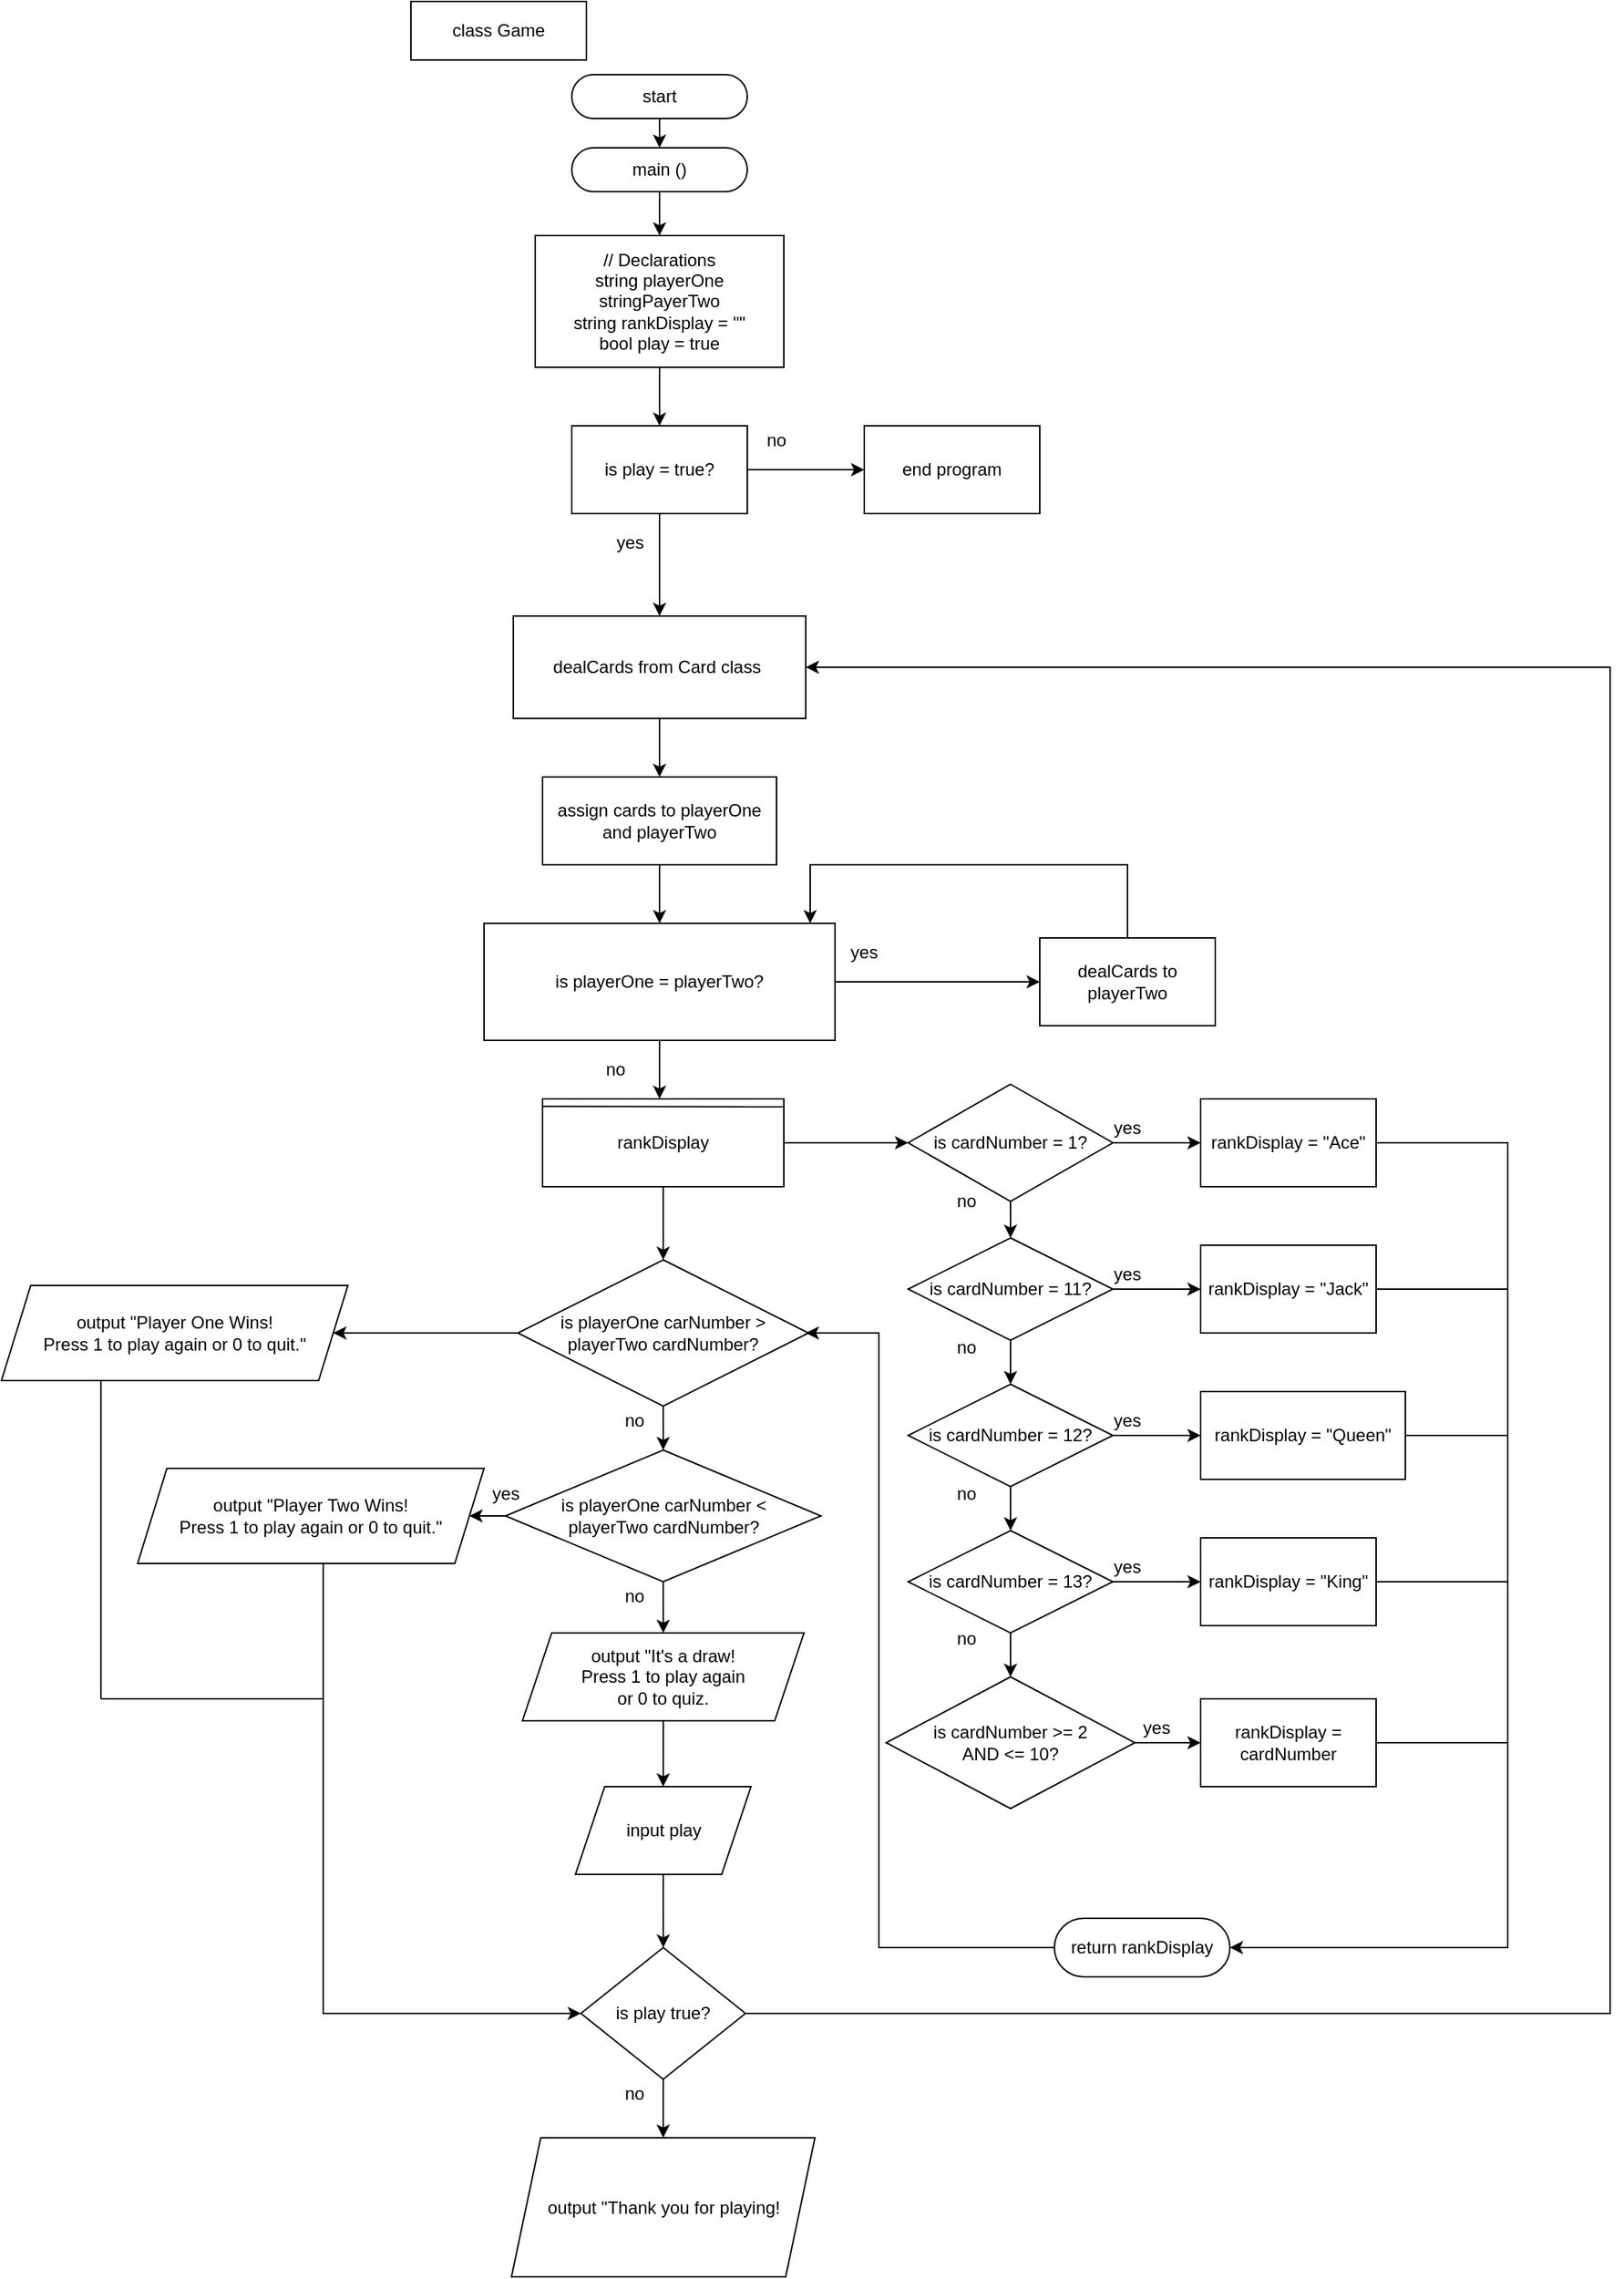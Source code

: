 <mxfile version="13.10.4" type="github">
  <diagram id="C5RBs43oDa-KdzZeNtuy" name="Page-1">
    <mxGraphModel dx="2381" dy="1076" grid="1" gridSize="10" guides="1" tooltips="1" connect="1" arrows="1" fold="1" page="1" pageScale="1" pageWidth="827" pageHeight="1169" math="0" shadow="0">
      <root>
        <mxCell id="WIyWlLk6GJQsqaUBKTNV-0" />
        <mxCell id="WIyWlLk6GJQsqaUBKTNV-1" parent="WIyWlLk6GJQsqaUBKTNV-0" />
        <mxCell id="ioobSqvoQFyh90W7_Rea-0" value="class Game" style="rounded=0;whiteSpace=wrap;html=1;" parent="WIyWlLk6GJQsqaUBKTNV-1" vertex="1">
          <mxGeometry x="50" y="40" width="120" height="40" as="geometry" />
        </mxCell>
        <mxCell id="ioobSqvoQFyh90W7_Rea-4" value="" style="edgeStyle=orthogonalEdgeStyle;rounded=0;orthogonalLoop=1;jettySize=auto;html=1;" parent="WIyWlLk6GJQsqaUBKTNV-1" source="ioobSqvoQFyh90W7_Rea-1" target="ioobSqvoQFyh90W7_Rea-2" edge="1">
          <mxGeometry relative="1" as="geometry" />
        </mxCell>
        <mxCell id="ioobSqvoQFyh90W7_Rea-1" value="main ()" style="rounded=1;whiteSpace=wrap;html=1;arcSize=50;" parent="WIyWlLk6GJQsqaUBKTNV-1" vertex="1">
          <mxGeometry x="160" y="140" width="120" height="30" as="geometry" />
        </mxCell>
        <mxCell id="0O3uf4wftiaskGtzbC3r-9" value="" style="edgeStyle=orthogonalEdgeStyle;rounded=0;orthogonalLoop=1;jettySize=auto;html=1;" edge="1" parent="WIyWlLk6GJQsqaUBKTNV-1" source="ioobSqvoQFyh90W7_Rea-2" target="0O3uf4wftiaskGtzbC3r-8">
          <mxGeometry relative="1" as="geometry" />
        </mxCell>
        <mxCell id="ioobSqvoQFyh90W7_Rea-2" value="// Declarations&lt;br&gt;string playerOne&lt;br&gt;stringPayerTwo&lt;br&gt;string rankDisplay = &quot;&quot;&lt;br&gt;bool play = true&lt;br&gt;" style="rounded=0;whiteSpace=wrap;html=1;" parent="WIyWlLk6GJQsqaUBKTNV-1" vertex="1">
          <mxGeometry x="135" y="200" width="170" height="90" as="geometry" />
        </mxCell>
        <mxCell id="0O3uf4wftiaskGtzbC3r-59" value="" style="edgeStyle=orthogonalEdgeStyle;rounded=0;orthogonalLoop=1;jettySize=auto;html=1;entryX=0;entryY=0.5;entryDx=0;entryDy=0;exitX=1;exitY=0.5;exitDx=0;exitDy=0;" edge="1" parent="WIyWlLk6GJQsqaUBKTNV-1" source="ioobSqvoQFyh90W7_Rea-15" target="0O3uf4wftiaskGtzbC3r-25">
          <mxGeometry relative="1" as="geometry">
            <mxPoint x="345" y="820" as="sourcePoint" />
          </mxGeometry>
        </mxCell>
        <mxCell id="0O3uf4wftiaskGtzbC3r-61" value="" style="edgeStyle=orthogonalEdgeStyle;rounded=0;orthogonalLoop=1;jettySize=auto;html=1;" edge="1" parent="WIyWlLk6GJQsqaUBKTNV-1" source="ioobSqvoQFyh90W7_Rea-15" target="0O3uf4wftiaskGtzbC3r-60">
          <mxGeometry relative="1" as="geometry" />
        </mxCell>
        <mxCell id="ioobSqvoQFyh90W7_Rea-15" value="rankDisplay" style="whiteSpace=wrap;html=1;rounded=0;" parent="WIyWlLk6GJQsqaUBKTNV-1" vertex="1">
          <mxGeometry x="140" y="790" width="165" height="60" as="geometry" />
        </mxCell>
        <mxCell id="ioobSqvoQFyh90W7_Rea-17" value="" style="endArrow=none;html=1;entryX=0.996;entryY=0.09;entryDx=0;entryDy=0;entryPerimeter=0;exitX=0;exitY=0.085;exitDx=0;exitDy=0;exitPerimeter=0;" parent="WIyWlLk6GJQsqaUBKTNV-1" source="ioobSqvoQFyh90W7_Rea-15" target="ioobSqvoQFyh90W7_Rea-15" edge="1">
          <mxGeometry width="50" height="50" relative="1" as="geometry">
            <mxPoint x="140" y="329" as="sourcePoint" />
            <mxPoint x="440" y="290" as="targetPoint" />
            <Array as="points" />
          </mxGeometry>
        </mxCell>
        <mxCell id="VpoSWJ3LKGBdVLAW8ZYA-3" value="" style="edgeStyle=orthogonalEdgeStyle;rounded=0;orthogonalLoop=1;jettySize=auto;html=1;" parent="WIyWlLk6GJQsqaUBKTNV-1" source="VpoSWJ3LKGBdVLAW8ZYA-0" edge="1">
          <mxGeometry relative="1" as="geometry">
            <mxPoint x="220" y="140" as="targetPoint" />
          </mxGeometry>
        </mxCell>
        <mxCell id="VpoSWJ3LKGBdVLAW8ZYA-0" value="start" style="rounded=1;whiteSpace=wrap;html=1;arcSize=50;" parent="WIyWlLk6GJQsqaUBKTNV-1" vertex="1">
          <mxGeometry x="160" y="90" width="120" height="30" as="geometry" />
        </mxCell>
        <mxCell id="0O3uf4wftiaskGtzbC3r-3" value="" style="edgeStyle=orthogonalEdgeStyle;rounded=0;orthogonalLoop=1;jettySize=auto;html=1;" edge="1" parent="WIyWlLk6GJQsqaUBKTNV-1" source="0O3uf4wftiaskGtzbC3r-0" target="0O3uf4wftiaskGtzbC3r-2">
          <mxGeometry relative="1" as="geometry" />
        </mxCell>
        <mxCell id="0O3uf4wftiaskGtzbC3r-0" value="dealCards from Card class&amp;nbsp;" style="whiteSpace=wrap;html=1;rounded=0;" vertex="1" parent="WIyWlLk6GJQsqaUBKTNV-1">
          <mxGeometry x="120" y="460" width="200" height="70" as="geometry" />
        </mxCell>
        <mxCell id="0O3uf4wftiaskGtzbC3r-5" value="" style="edgeStyle=orthogonalEdgeStyle;rounded=0;orthogonalLoop=1;jettySize=auto;html=1;" edge="1" parent="WIyWlLk6GJQsqaUBKTNV-1" source="0O3uf4wftiaskGtzbC3r-2" target="0O3uf4wftiaskGtzbC3r-4">
          <mxGeometry relative="1" as="geometry" />
        </mxCell>
        <mxCell id="0O3uf4wftiaskGtzbC3r-2" value="assign cards to playerOne and playerTwo" style="whiteSpace=wrap;html=1;rounded=0;" vertex="1" parent="WIyWlLk6GJQsqaUBKTNV-1">
          <mxGeometry x="140" y="570" width="160" height="60" as="geometry" />
        </mxCell>
        <mxCell id="0O3uf4wftiaskGtzbC3r-17" value="" style="edgeStyle=orthogonalEdgeStyle;rounded=0;orthogonalLoop=1;jettySize=auto;html=1;" edge="1" parent="WIyWlLk6GJQsqaUBKTNV-1" source="0O3uf4wftiaskGtzbC3r-4" target="0O3uf4wftiaskGtzbC3r-16">
          <mxGeometry relative="1" as="geometry" />
        </mxCell>
        <mxCell id="0O3uf4wftiaskGtzbC3r-22" value="" style="edgeStyle=orthogonalEdgeStyle;rounded=0;orthogonalLoop=1;jettySize=auto;html=1;" edge="1" parent="WIyWlLk6GJQsqaUBKTNV-1" source="0O3uf4wftiaskGtzbC3r-4">
          <mxGeometry relative="1" as="geometry">
            <mxPoint x="220" y="790" as="targetPoint" />
          </mxGeometry>
        </mxCell>
        <mxCell id="0O3uf4wftiaskGtzbC3r-4" value="is playerOne = playerTwo?" style="whiteSpace=wrap;html=1;rounded=0;" vertex="1" parent="WIyWlLk6GJQsqaUBKTNV-1">
          <mxGeometry x="100" y="670" width="240" height="80" as="geometry" />
        </mxCell>
        <mxCell id="0O3uf4wftiaskGtzbC3r-11" value="" style="edgeStyle=orthogonalEdgeStyle;rounded=0;orthogonalLoop=1;jettySize=auto;html=1;" edge="1" parent="WIyWlLk6GJQsqaUBKTNV-1" source="0O3uf4wftiaskGtzbC3r-8" target="0O3uf4wftiaskGtzbC3r-10">
          <mxGeometry relative="1" as="geometry" />
        </mxCell>
        <mxCell id="0O3uf4wftiaskGtzbC3r-12" value="" style="edgeStyle=orthogonalEdgeStyle;rounded=0;orthogonalLoop=1;jettySize=auto;html=1;" edge="1" parent="WIyWlLk6GJQsqaUBKTNV-1" source="0O3uf4wftiaskGtzbC3r-8" target="0O3uf4wftiaskGtzbC3r-0">
          <mxGeometry relative="1" as="geometry" />
        </mxCell>
        <mxCell id="0O3uf4wftiaskGtzbC3r-8" value="is play = true?" style="whiteSpace=wrap;html=1;rounded=0;" vertex="1" parent="WIyWlLk6GJQsqaUBKTNV-1">
          <mxGeometry x="160" y="330" width="120" height="60" as="geometry" />
        </mxCell>
        <mxCell id="0O3uf4wftiaskGtzbC3r-10" value="end program" style="whiteSpace=wrap;html=1;rounded=0;" vertex="1" parent="WIyWlLk6GJQsqaUBKTNV-1">
          <mxGeometry x="360" y="330" width="120" height="60" as="geometry" />
        </mxCell>
        <mxCell id="0O3uf4wftiaskGtzbC3r-13" value="no" style="text;html=1;strokeColor=none;fillColor=none;align=center;verticalAlign=middle;whiteSpace=wrap;rounded=0;" vertex="1" parent="WIyWlLk6GJQsqaUBKTNV-1">
          <mxGeometry x="280" y="330" width="40" height="20" as="geometry" />
        </mxCell>
        <mxCell id="0O3uf4wftiaskGtzbC3r-14" value="yes" style="text;html=1;strokeColor=none;fillColor=none;align=center;verticalAlign=middle;whiteSpace=wrap;rounded=0;" vertex="1" parent="WIyWlLk6GJQsqaUBKTNV-1">
          <mxGeometry x="180" y="400" width="40" height="20" as="geometry" />
        </mxCell>
        <mxCell id="0O3uf4wftiaskGtzbC3r-20" value="" style="edgeStyle=orthogonalEdgeStyle;rounded=0;orthogonalLoop=1;jettySize=auto;html=1;" edge="1" parent="WIyWlLk6GJQsqaUBKTNV-1" source="0O3uf4wftiaskGtzbC3r-16">
          <mxGeometry relative="1" as="geometry">
            <mxPoint x="323" y="670" as="targetPoint" />
            <Array as="points">
              <mxPoint x="540" y="630" />
              <mxPoint x="323" y="630" />
              <mxPoint x="323" y="665" />
              <mxPoint x="323" y="665" />
            </Array>
          </mxGeometry>
        </mxCell>
        <mxCell id="0O3uf4wftiaskGtzbC3r-16" value="dealCards to playerTwo&lt;span style=&quot;color: rgba(0 , 0 , 0 , 0) ; font-family: monospace ; font-size: 0px&quot;&gt;%3CmxGraphModel%3E%3Croot%3E%3CmxCell%20id%3D%220%22%2F%3E%3CmxCell%20id%3D%221%22%20parent%3D%220%22%2F%3E%3CmxCell%20id%3D%222%22%20value%3D%22No%22%20style%3D%22text%3Bhtml%3D1%3BstrokeColor%3Dnone%3BfillColor%3Dnone%3Balign%3Dcenter%3BverticalAlign%3Dmiddle%3BwhiteSpace%3Dwrap%3Brounded%3D0%3B%22%20vertex%3D%221%22%20parent%3D%221%22%3E%3CmxGeometry%20x%3D%22280%22%20y%3D%22330%22%20width%3D%2240%22%20height%3D%2220%22%20as%3D%22geometry%22%2F%3E%3C%2FmxCell%3E%3C%2Froot%3E%3C%2FmxGraphModel%3E&lt;/span&gt;" style="whiteSpace=wrap;html=1;rounded=0;" vertex="1" parent="WIyWlLk6GJQsqaUBKTNV-1">
          <mxGeometry x="480" y="680" width="120" height="60" as="geometry" />
        </mxCell>
        <mxCell id="0O3uf4wftiaskGtzbC3r-18" value="yes" style="text;html=1;strokeColor=none;fillColor=none;align=center;verticalAlign=middle;whiteSpace=wrap;rounded=0;" vertex="1" parent="WIyWlLk6GJQsqaUBKTNV-1">
          <mxGeometry x="340" y="680" width="40" height="20" as="geometry" />
        </mxCell>
        <mxCell id="0O3uf4wftiaskGtzbC3r-23" value="no" style="text;html=1;strokeColor=none;fillColor=none;align=center;verticalAlign=middle;whiteSpace=wrap;rounded=0;" vertex="1" parent="WIyWlLk6GJQsqaUBKTNV-1">
          <mxGeometry x="170" y="760" width="40" height="20" as="geometry" />
        </mxCell>
        <mxCell id="0O3uf4wftiaskGtzbC3r-29" value="" style="edgeStyle=orthogonalEdgeStyle;rounded=0;orthogonalLoop=1;jettySize=auto;html=1;" edge="1" parent="WIyWlLk6GJQsqaUBKTNV-1" source="0O3uf4wftiaskGtzbC3r-25" target="0O3uf4wftiaskGtzbC3r-28">
          <mxGeometry relative="1" as="geometry" />
        </mxCell>
        <mxCell id="0O3uf4wftiaskGtzbC3r-34" value="" style="edgeStyle=orthogonalEdgeStyle;rounded=0;orthogonalLoop=1;jettySize=auto;html=1;" edge="1" parent="WIyWlLk6GJQsqaUBKTNV-1" source="0O3uf4wftiaskGtzbC3r-25" target="0O3uf4wftiaskGtzbC3r-33">
          <mxGeometry relative="1" as="geometry" />
        </mxCell>
        <mxCell id="0O3uf4wftiaskGtzbC3r-25" value="is cardNumber = 1?" style="rhombus;whiteSpace=wrap;html=1;" vertex="1" parent="WIyWlLk6GJQsqaUBKTNV-1">
          <mxGeometry x="390" y="780" width="140" height="80" as="geometry" />
        </mxCell>
        <mxCell id="0O3uf4wftiaskGtzbC3r-36" value="" style="edgeStyle=orthogonalEdgeStyle;rounded=0;orthogonalLoop=1;jettySize=auto;html=1;" edge="1" parent="WIyWlLk6GJQsqaUBKTNV-1" source="0O3uf4wftiaskGtzbC3r-28" target="0O3uf4wftiaskGtzbC3r-35">
          <mxGeometry relative="1" as="geometry" />
        </mxCell>
        <mxCell id="0O3uf4wftiaskGtzbC3r-39" value="" style="edgeStyle=orthogonalEdgeStyle;rounded=0;orthogonalLoop=1;jettySize=auto;html=1;" edge="1" parent="WIyWlLk6GJQsqaUBKTNV-1" source="0O3uf4wftiaskGtzbC3r-28" target="0O3uf4wftiaskGtzbC3r-38">
          <mxGeometry relative="1" as="geometry" />
        </mxCell>
        <mxCell id="0O3uf4wftiaskGtzbC3r-28" value="is cardNumber = 11?" style="rhombus;whiteSpace=wrap;html=1;" vertex="1" parent="WIyWlLk6GJQsqaUBKTNV-1">
          <mxGeometry x="390" y="885" width="140" height="70" as="geometry" />
        </mxCell>
        <mxCell id="0O3uf4wftiaskGtzbC3r-63" value="" style="edgeStyle=orthogonalEdgeStyle;rounded=0;orthogonalLoop=1;jettySize=auto;html=1;" edge="1" parent="WIyWlLk6GJQsqaUBKTNV-1" source="0O3uf4wftiaskGtzbC3r-33">
          <mxGeometry relative="1" as="geometry">
            <mxPoint x="610" y="1370" as="targetPoint" />
            <Array as="points">
              <mxPoint x="800" y="820" />
              <mxPoint x="800" y="1370" />
            </Array>
          </mxGeometry>
        </mxCell>
        <mxCell id="0O3uf4wftiaskGtzbC3r-33" value="rankDisplay = &quot;Ace&quot;" style="whiteSpace=wrap;html=1;rounded=0;" vertex="1" parent="WIyWlLk6GJQsqaUBKTNV-1">
          <mxGeometry x="590" y="790" width="120" height="60" as="geometry" />
        </mxCell>
        <mxCell id="0O3uf4wftiaskGtzbC3r-35" value="rankDisplay = &quot;Jack&quot;" style="whiteSpace=wrap;html=1;rounded=0;" vertex="1" parent="WIyWlLk6GJQsqaUBKTNV-1">
          <mxGeometry x="590" y="890" width="120" height="60" as="geometry" />
        </mxCell>
        <mxCell id="0O3uf4wftiaskGtzbC3r-41" value="" style="edgeStyle=orthogonalEdgeStyle;rounded=0;orthogonalLoop=1;jettySize=auto;html=1;" edge="1" parent="WIyWlLk6GJQsqaUBKTNV-1" source="0O3uf4wftiaskGtzbC3r-38" target="0O3uf4wftiaskGtzbC3r-40">
          <mxGeometry relative="1" as="geometry" />
        </mxCell>
        <mxCell id="0O3uf4wftiaskGtzbC3r-43" value="" style="edgeStyle=orthogonalEdgeStyle;rounded=0;orthogonalLoop=1;jettySize=auto;html=1;" edge="1" parent="WIyWlLk6GJQsqaUBKTNV-1" source="0O3uf4wftiaskGtzbC3r-38" target="0O3uf4wftiaskGtzbC3r-42">
          <mxGeometry relative="1" as="geometry" />
        </mxCell>
        <mxCell id="0O3uf4wftiaskGtzbC3r-38" value="is cardNumber = 12?" style="rhombus;whiteSpace=wrap;html=1;" vertex="1" parent="WIyWlLk6GJQsqaUBKTNV-1">
          <mxGeometry x="390" y="985" width="140" height="70" as="geometry" />
        </mxCell>
        <mxCell id="0O3uf4wftiaskGtzbC3r-67" value="" style="endArrow=none;html=1;" edge="1" parent="WIyWlLk6GJQsqaUBKTNV-1" source="0O3uf4wftiaskGtzbC3r-40">
          <mxGeometry relative="1" as="geometry">
            <mxPoint x="800" y="1020" as="targetPoint" />
          </mxGeometry>
        </mxCell>
        <mxCell id="0O3uf4wftiaskGtzbC3r-40" value="rankDisplay = &quot;Queen&quot;" style="whiteSpace=wrap;html=1;rounded=0;" vertex="1" parent="WIyWlLk6GJQsqaUBKTNV-1">
          <mxGeometry x="590" y="990" width="140" height="60" as="geometry" />
        </mxCell>
        <mxCell id="0O3uf4wftiaskGtzbC3r-45" value="" style="edgeStyle=orthogonalEdgeStyle;rounded=0;orthogonalLoop=1;jettySize=auto;html=1;" edge="1" parent="WIyWlLk6GJQsqaUBKTNV-1" source="0O3uf4wftiaskGtzbC3r-42" target="0O3uf4wftiaskGtzbC3r-44">
          <mxGeometry relative="1" as="geometry" />
        </mxCell>
        <mxCell id="0O3uf4wftiaskGtzbC3r-57" value="" style="edgeStyle=orthogonalEdgeStyle;rounded=0;orthogonalLoop=1;jettySize=auto;html=1;" edge="1" parent="WIyWlLk6GJQsqaUBKTNV-1" source="0O3uf4wftiaskGtzbC3r-42" target="0O3uf4wftiaskGtzbC3r-54">
          <mxGeometry relative="1" as="geometry" />
        </mxCell>
        <mxCell id="0O3uf4wftiaskGtzbC3r-42" value="is cardNumber = 13?" style="rhombus;whiteSpace=wrap;html=1;" vertex="1" parent="WIyWlLk6GJQsqaUBKTNV-1">
          <mxGeometry x="390" y="1085" width="140" height="70" as="geometry" />
        </mxCell>
        <mxCell id="0O3uf4wftiaskGtzbC3r-69" value="" style="endArrow=none;html=1;" edge="1" parent="WIyWlLk6GJQsqaUBKTNV-1" source="0O3uf4wftiaskGtzbC3r-44">
          <mxGeometry relative="1" as="geometry">
            <mxPoint x="800" y="1120" as="targetPoint" />
          </mxGeometry>
        </mxCell>
        <mxCell id="0O3uf4wftiaskGtzbC3r-44" value="rankDisplay = &quot;King&quot;" style="whiteSpace=wrap;html=1;rounded=0;" vertex="1" parent="WIyWlLk6GJQsqaUBKTNV-1">
          <mxGeometry x="590" y="1090" width="120" height="60" as="geometry" />
        </mxCell>
        <mxCell id="0O3uf4wftiaskGtzbC3r-46" value="yes" style="text;html=1;strokeColor=none;fillColor=none;align=center;verticalAlign=middle;whiteSpace=wrap;rounded=0;" vertex="1" parent="WIyWlLk6GJQsqaUBKTNV-1">
          <mxGeometry x="520" y="800" width="40" height="20" as="geometry" />
        </mxCell>
        <mxCell id="0O3uf4wftiaskGtzbC3r-47" value="yes" style="text;html=1;strokeColor=none;fillColor=none;align=center;verticalAlign=middle;whiteSpace=wrap;rounded=0;" vertex="1" parent="WIyWlLk6GJQsqaUBKTNV-1">
          <mxGeometry x="520" y="900" width="40" height="20" as="geometry" />
        </mxCell>
        <mxCell id="0O3uf4wftiaskGtzbC3r-48" value="yes" style="text;html=1;strokeColor=none;fillColor=none;align=center;verticalAlign=middle;whiteSpace=wrap;rounded=0;" vertex="1" parent="WIyWlLk6GJQsqaUBKTNV-1">
          <mxGeometry x="520" y="1000" width="40" height="20" as="geometry" />
        </mxCell>
        <mxCell id="0O3uf4wftiaskGtzbC3r-49" value="yes" style="text;html=1;strokeColor=none;fillColor=none;align=center;verticalAlign=middle;whiteSpace=wrap;rounded=0;" vertex="1" parent="WIyWlLk6GJQsqaUBKTNV-1">
          <mxGeometry x="520" y="1100" width="40" height="20" as="geometry" />
        </mxCell>
        <mxCell id="0O3uf4wftiaskGtzbC3r-50" value="no" style="text;html=1;strokeColor=none;fillColor=none;align=center;verticalAlign=middle;whiteSpace=wrap;rounded=0;" vertex="1" parent="WIyWlLk6GJQsqaUBKTNV-1">
          <mxGeometry x="410" y="850" width="40" height="20" as="geometry" />
        </mxCell>
        <mxCell id="0O3uf4wftiaskGtzbC3r-51" value="no" style="text;html=1;strokeColor=none;fillColor=none;align=center;verticalAlign=middle;whiteSpace=wrap;rounded=0;" vertex="1" parent="WIyWlLk6GJQsqaUBKTNV-1">
          <mxGeometry x="410" y="950" width="40" height="20" as="geometry" />
        </mxCell>
        <mxCell id="0O3uf4wftiaskGtzbC3r-52" value="no" style="text;html=1;strokeColor=none;fillColor=none;align=center;verticalAlign=middle;whiteSpace=wrap;rounded=0;" vertex="1" parent="WIyWlLk6GJQsqaUBKTNV-1">
          <mxGeometry x="410" y="1050" width="40" height="20" as="geometry" />
        </mxCell>
        <mxCell id="0O3uf4wftiaskGtzbC3r-53" value="" style="edgeStyle=orthogonalEdgeStyle;rounded=0;orthogonalLoop=1;jettySize=auto;html=1;" edge="1" parent="WIyWlLk6GJQsqaUBKTNV-1" source="0O3uf4wftiaskGtzbC3r-54" target="0O3uf4wftiaskGtzbC3r-55">
          <mxGeometry relative="1" as="geometry" />
        </mxCell>
        <mxCell id="0O3uf4wftiaskGtzbC3r-54" value="is cardNumber &amp;gt;= 2 &lt;br&gt;AND &amp;lt;= 10?" style="rhombus;whiteSpace=wrap;html=1;" vertex="1" parent="WIyWlLk6GJQsqaUBKTNV-1">
          <mxGeometry x="375" y="1185" width="170" height="90" as="geometry" />
        </mxCell>
        <mxCell id="0O3uf4wftiaskGtzbC3r-71" value="" style="endArrow=none;html=1;" edge="1" parent="WIyWlLk6GJQsqaUBKTNV-1" source="0O3uf4wftiaskGtzbC3r-55">
          <mxGeometry relative="1" as="geometry">
            <mxPoint x="800" y="1230" as="targetPoint" />
          </mxGeometry>
        </mxCell>
        <mxCell id="0O3uf4wftiaskGtzbC3r-55" value="rankDisplay = cardNumber" style="whiteSpace=wrap;html=1;rounded=0;" vertex="1" parent="WIyWlLk6GJQsqaUBKTNV-1">
          <mxGeometry x="590" y="1200" width="120" height="60" as="geometry" />
        </mxCell>
        <mxCell id="0O3uf4wftiaskGtzbC3r-56" value="yes" style="text;html=1;strokeColor=none;fillColor=none;align=center;verticalAlign=middle;whiteSpace=wrap;rounded=0;" vertex="1" parent="WIyWlLk6GJQsqaUBKTNV-1">
          <mxGeometry x="540" y="1210" width="40" height="20" as="geometry" />
        </mxCell>
        <mxCell id="0O3uf4wftiaskGtzbC3r-58" value="no" style="text;html=1;strokeColor=none;fillColor=none;align=center;verticalAlign=middle;whiteSpace=wrap;rounded=0;" vertex="1" parent="WIyWlLk6GJQsqaUBKTNV-1">
          <mxGeometry x="410" y="1149" width="40" height="20" as="geometry" />
        </mxCell>
        <mxCell id="0O3uf4wftiaskGtzbC3r-79" value="" style="edgeStyle=orthogonalEdgeStyle;rounded=0;orthogonalLoop=1;jettySize=auto;html=1;" edge="1" parent="WIyWlLk6GJQsqaUBKTNV-1" source="0O3uf4wftiaskGtzbC3r-60" target="0O3uf4wftiaskGtzbC3r-78">
          <mxGeometry relative="1" as="geometry" />
        </mxCell>
        <mxCell id="0O3uf4wftiaskGtzbC3r-111" value="" style="edgeStyle=orthogonalEdgeStyle;rounded=0;orthogonalLoop=1;jettySize=auto;html=1;" edge="1" parent="WIyWlLk6GJQsqaUBKTNV-1" source="0O3uf4wftiaskGtzbC3r-60" target="0O3uf4wftiaskGtzbC3r-109">
          <mxGeometry relative="1" as="geometry" />
        </mxCell>
        <mxCell id="0O3uf4wftiaskGtzbC3r-60" value="is playerOne carNumber &amp;gt; playerTwo cardNumber?" style="rhombus;whiteSpace=wrap;html=1;" vertex="1" parent="WIyWlLk6GJQsqaUBKTNV-1">
          <mxGeometry x="123.13" y="900" width="198.75" height="100" as="geometry" />
        </mxCell>
        <mxCell id="0O3uf4wftiaskGtzbC3r-75" value="" style="edgeStyle=orthogonalEdgeStyle;rounded=0;orthogonalLoop=1;jettySize=auto;html=1;" edge="1" parent="WIyWlLk6GJQsqaUBKTNV-1" source="0O3uf4wftiaskGtzbC3r-73">
          <mxGeometry relative="1" as="geometry">
            <mxPoint x="320" y="950" as="targetPoint" />
            <Array as="points">
              <mxPoint x="370" y="1370" />
              <mxPoint x="370" y="950" />
            </Array>
          </mxGeometry>
        </mxCell>
        <mxCell id="0O3uf4wftiaskGtzbC3r-73" value="return rankDisplay" style="rounded=1;whiteSpace=wrap;html=1;arcSize=50;" vertex="1" parent="WIyWlLk6GJQsqaUBKTNV-1">
          <mxGeometry x="490" y="1350" width="120" height="40" as="geometry" />
        </mxCell>
        <mxCell id="0O3uf4wftiaskGtzbC3r-76" value="" style="endArrow=none;html=1;" edge="1" parent="WIyWlLk6GJQsqaUBKTNV-1">
          <mxGeometry width="50" height="50" relative="1" as="geometry">
            <mxPoint x="710" y="920" as="sourcePoint" />
            <mxPoint x="800" y="920" as="targetPoint" />
          </mxGeometry>
        </mxCell>
        <mxCell id="0O3uf4wftiaskGtzbC3r-87" value="" style="edgeStyle=orthogonalEdgeStyle;rounded=0;orthogonalLoop=1;jettySize=auto;html=1;" edge="1" parent="WIyWlLk6GJQsqaUBKTNV-1" source="0O3uf4wftiaskGtzbC3r-78" target="0O3uf4wftiaskGtzbC3r-86">
          <mxGeometry relative="1" as="geometry" />
        </mxCell>
        <mxCell id="0O3uf4wftiaskGtzbC3r-105" value="" style="edgeStyle=orthogonalEdgeStyle;rounded=0;orthogonalLoop=1;jettySize=auto;html=1;" edge="1" parent="WIyWlLk6GJQsqaUBKTNV-1" source="0O3uf4wftiaskGtzbC3r-78" target="0O3uf4wftiaskGtzbC3r-104">
          <mxGeometry relative="1" as="geometry" />
        </mxCell>
        <mxCell id="0O3uf4wftiaskGtzbC3r-78" value="is playerOne carNumber &amp;lt;&lt;br&gt;playerTwo cardNumber?" style="rhombus;whiteSpace=wrap;html=1;" vertex="1" parent="WIyWlLk6GJQsqaUBKTNV-1">
          <mxGeometry x="114.69" y="1030" width="215.63" height="90" as="geometry" />
        </mxCell>
        <mxCell id="0O3uf4wftiaskGtzbC3r-80" value="no" style="text;html=1;strokeColor=none;fillColor=none;align=center;verticalAlign=middle;whiteSpace=wrap;rounded=0;" vertex="1" parent="WIyWlLk6GJQsqaUBKTNV-1">
          <mxGeometry x="183.13" y="1000" width="40" height="20" as="geometry" />
        </mxCell>
        <mxCell id="0O3uf4wftiaskGtzbC3r-81" value="no" style="text;html=1;strokeColor=none;fillColor=none;align=center;verticalAlign=middle;whiteSpace=wrap;rounded=0;" vertex="1" parent="WIyWlLk6GJQsqaUBKTNV-1">
          <mxGeometry x="183.13" y="1120" width="40" height="20" as="geometry" />
        </mxCell>
        <mxCell id="0O3uf4wftiaskGtzbC3r-91" value="" style="edgeStyle=orthogonalEdgeStyle;rounded=0;orthogonalLoop=1;jettySize=auto;html=1;" edge="1" parent="WIyWlLk6GJQsqaUBKTNV-1" source="0O3uf4wftiaskGtzbC3r-86" target="0O3uf4wftiaskGtzbC3r-90">
          <mxGeometry relative="1" as="geometry" />
        </mxCell>
        <mxCell id="0O3uf4wftiaskGtzbC3r-86" value="output &quot;It&#39;s a draw! &lt;br&gt;Press 1 to play again &lt;br&gt;or 0 to quiz." style="shape=parallelogram;perimeter=parallelogramPerimeter;whiteSpace=wrap;html=1;fixedSize=1;rounded=0;" vertex="1" parent="WIyWlLk6GJQsqaUBKTNV-1">
          <mxGeometry x="126.26" y="1155" width="192.5" height="60" as="geometry" />
        </mxCell>
        <mxCell id="0O3uf4wftiaskGtzbC3r-93" value="" style="edgeStyle=orthogonalEdgeStyle;rounded=0;orthogonalLoop=1;jettySize=auto;html=1;" edge="1" parent="WIyWlLk6GJQsqaUBKTNV-1" source="0O3uf4wftiaskGtzbC3r-90" target="0O3uf4wftiaskGtzbC3r-92">
          <mxGeometry relative="1" as="geometry" />
        </mxCell>
        <mxCell id="0O3uf4wftiaskGtzbC3r-90" value="input play" style="shape=parallelogram;perimeter=parallelogramPerimeter;whiteSpace=wrap;html=1;fixedSize=1;rounded=0;" vertex="1" parent="WIyWlLk6GJQsqaUBKTNV-1">
          <mxGeometry x="162.51" y="1260" width="120" height="60" as="geometry" />
        </mxCell>
        <mxCell id="0O3uf4wftiaskGtzbC3r-97" value="" style="edgeStyle=orthogonalEdgeStyle;rounded=0;orthogonalLoop=1;jettySize=auto;html=1;" edge="1" parent="WIyWlLk6GJQsqaUBKTNV-1" source="0O3uf4wftiaskGtzbC3r-92" target="0O3uf4wftiaskGtzbC3r-96">
          <mxGeometry relative="1" as="geometry" />
        </mxCell>
        <mxCell id="0O3uf4wftiaskGtzbC3r-102" value="" style="edgeStyle=orthogonalEdgeStyle;rounded=0;orthogonalLoop=1;jettySize=auto;html=1;entryX=1;entryY=0.5;entryDx=0;entryDy=0;" edge="1" parent="WIyWlLk6GJQsqaUBKTNV-1" source="0O3uf4wftiaskGtzbC3r-92" target="0O3uf4wftiaskGtzbC3r-0">
          <mxGeometry relative="1" as="geometry">
            <mxPoint x="330" y="495" as="targetPoint" />
            <Array as="points">
              <mxPoint x="870" y="1415" />
              <mxPoint x="870" y="495" />
            </Array>
          </mxGeometry>
        </mxCell>
        <mxCell id="0O3uf4wftiaskGtzbC3r-92" value="is play true?" style="rhombus;whiteSpace=wrap;html=1;rounded=0;" vertex="1" parent="WIyWlLk6GJQsqaUBKTNV-1">
          <mxGeometry x="166.25" y="1370" width="112.51" height="90" as="geometry" />
        </mxCell>
        <mxCell id="0O3uf4wftiaskGtzbC3r-96" value="output &quot;Thank you for playing!" style="shape=parallelogram;perimeter=parallelogramPerimeter;whiteSpace=wrap;html=1;fixedSize=1;rounded=0;" vertex="1" parent="WIyWlLk6GJQsqaUBKTNV-1">
          <mxGeometry x="118.76" y="1500" width="207.5" height="95" as="geometry" />
        </mxCell>
        <mxCell id="0O3uf4wftiaskGtzbC3r-98" value="no" style="text;html=1;strokeColor=none;fillColor=none;align=center;verticalAlign=middle;whiteSpace=wrap;rounded=0;" vertex="1" parent="WIyWlLk6GJQsqaUBKTNV-1">
          <mxGeometry x="183.13" y="1460" width="40" height="20" as="geometry" />
        </mxCell>
        <mxCell id="0O3uf4wftiaskGtzbC3r-107" value="" style="edgeStyle=orthogonalEdgeStyle;rounded=0;orthogonalLoop=1;jettySize=auto;html=1;entryX=0;entryY=0.5;entryDx=0;entryDy=0;" edge="1" parent="WIyWlLk6GJQsqaUBKTNV-1" source="0O3uf4wftiaskGtzbC3r-104" target="0O3uf4wftiaskGtzbC3r-92">
          <mxGeometry relative="1" as="geometry">
            <mxPoint x="-42" y="1430" as="targetPoint" />
            <Array as="points">
              <mxPoint x="-10" y="1415" />
            </Array>
          </mxGeometry>
        </mxCell>
        <mxCell id="0O3uf4wftiaskGtzbC3r-104" value="output &quot;Player Two Wins! &lt;br&gt;Press 1 to play again or 0 to quit.&quot;" style="shape=parallelogram;perimeter=parallelogramPerimeter;whiteSpace=wrap;html=1;fixedSize=1;" vertex="1" parent="WIyWlLk6GJQsqaUBKTNV-1">
          <mxGeometry x="-136.88" y="1042.5" width="236.88" height="65" as="geometry" />
        </mxCell>
        <mxCell id="0O3uf4wftiaskGtzbC3r-108" value="yes" style="text;html=1;strokeColor=none;fillColor=none;align=center;verticalAlign=middle;whiteSpace=wrap;rounded=0;" vertex="1" parent="WIyWlLk6GJQsqaUBKTNV-1">
          <mxGeometry x="95" y="1050" width="40" height="20" as="geometry" />
        </mxCell>
        <mxCell id="0O3uf4wftiaskGtzbC3r-109" value="output &quot;Player One Wins! &lt;br&gt;Press 1 to play again or 0 to quit.&quot;" style="shape=parallelogram;perimeter=parallelogramPerimeter;whiteSpace=wrap;html=1;fixedSize=1;" vertex="1" parent="WIyWlLk6GJQsqaUBKTNV-1">
          <mxGeometry x="-230" y="917.5" width="236.88" height="65" as="geometry" />
        </mxCell>
        <mxCell id="0O3uf4wftiaskGtzbC3r-114" value="" style="endArrow=none;html=1;" edge="1" parent="WIyWlLk6GJQsqaUBKTNV-1">
          <mxGeometry width="50" height="50" relative="1" as="geometry">
            <mxPoint x="-162" y="1200" as="sourcePoint" />
            <mxPoint x="-162" y="982" as="targetPoint" />
          </mxGeometry>
        </mxCell>
        <mxCell id="0O3uf4wftiaskGtzbC3r-115" value="" style="endArrow=none;html=1;" edge="1" parent="WIyWlLk6GJQsqaUBKTNV-1">
          <mxGeometry width="50" height="50" relative="1" as="geometry">
            <mxPoint x="-162" y="1200" as="sourcePoint" />
            <mxPoint x="-10" y="1200" as="targetPoint" />
          </mxGeometry>
        </mxCell>
      </root>
    </mxGraphModel>
  </diagram>
</mxfile>
